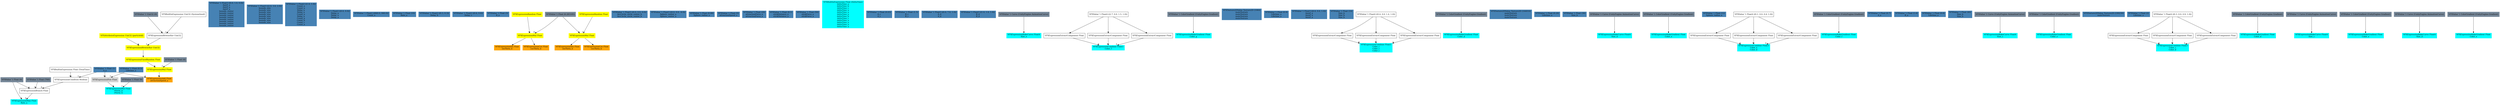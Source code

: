 digraph G {
node0 [shape="box" color="cyan" style="filled" label="VFXExpressionMax Float
Rate_a"]
node1 [shape="box" label="VFXExpressionBranch Float"]
node2 [shape="box" label="VFXExpressionCondition Boolean"]
node3 [shape="box" label="VFXBuiltInExpression Float (TotalTime)"]
node4 [shape="box" color="steelblue" style="filled" label="VFXValue`1 Float (1)
A_a"]
node5 [shape="box" color="lightslategray" style="filled" label="VFXValue`1 Float (760)"]
node6 [shape="box" color="lightslategray" style="filled" label="VFXValue`1 Float (0)"]
node7 [shape="box" color="steelblue" style="filled" label="VFXValue`1 Float3 ((0.0, 1.0, 0.0))
AxisY_a
AxisY_a
AxisY_a
bounds_center
bounds_center
bounds_center
bounds_center
bounds_center
bounds_center
bounds_center
bounds_center"]
node8 [shape="box" color="steelblue" style="filled" label="VFXValue`1 Float3 ((2.0, 3.0, 2.0))
bounds_size
bounds_size
bounds_size
bounds_size
bounds_size
bounds_size
bounds_size
bounds_size"]
node9 [shape="box" color="steelblue" style="filled" label="VFXValue`1 Float2 ((1.0, 1.0))
Count_a
Count_a
Delay_a
Delay_a
Count_a
Delay_a
Count_a
Count_b
Count_c
Count_a"]
node10 [shape="box" color="steelblue" style="filled" label="VFXValue`1 Float2 ((0.0, 0.0))
Delay_a
Delay_a
Delay_a"]
node11 [shape="box" color="steelblue" style="filled" label="VFXValue`1 Float2 ((840.0, 840.0))
Count_a"]
node12 [shape="box" color="steelblue" style="filled" label="VFXValue`1 Float (10)
Rate_a"]
node13 [shape="box" color="steelblue" style="filled" label="VFXValue`1 Float2 ((0.3, 0.3))
Delay_b"]
node14 [shape="box" color="steelblue" style="filled" label="VFXValue`1 Float2 ((0.6, 0.6))
Delay_c"]
node15 [shape="box" color="steelblue" style="filled" label="VFXValue`1 Float (3)
B_a"]
node16 [shape="box" color="cyan" style="filled" label="VFXExpressionMul Float
rNorm_b
rNorm_b"]
node17 [shape="box" color="lightgray" style="filled" label="VFXExpressionPow Float"]
node18 [shape="box" color="steelblue" style="filled" label="VFXValue`1 Float (0.5)
Lifetime_a"]
node19 [shape="box" color="lightslategray" style="filled" label="VFXValue`1 Float (9)"]
node20 [shape="box" color="orange" style="filled" label="VFXExpressionSin Float
sinTheta_b"]
node21 [shape="box" color="yellow" style="filled" label="VFXExpressionMul Float"]
node22 [shape="box" color="lightslategray" style="filled" label="VFXValue`1 Float (6.283185)"]
node23 [shape="box" color="yellow" style="filled" label="VFXExpressionRandom Float"]
node24 [shape="box" color="orange" style="filled" label="VFXExpressionCos Float
cosTheta_b"]
node25 [shape="box" color="steelblue" style="filled" label="VFXValue`1 Float3 ((0.0, 0.0, 0.0))
ArcCircle_circle_center_b
ArcCircle_circle_center_b"]
node26 [shape="box" color="steelblue" style="filled" label="VFXValue`1 Float3 ((0.0, 0.0, -4.0))
Sphere_center_a
Sphere_center_a"]
node27 [shape="box" color="steelblue" style="filled" label="VFXValue`1 Float (0.08)
Sphere_radius_a"]
node28 [shape="box" color="steelblue" style="filled" label="VFXValue`1 Float (5)
attractionSpeed_a"]
node29 [shape="box" color="steelblue" style="filled" label="VFXValue`1 Float (20)
attractionForce_a
attractionForce_a"]
node30 [shape="box" color="steelblue" style="filled" label="VFXValue`1 Float (0.1)
stickDistance_a
stickDistance_a"]
node31 [shape="box" color="steelblue" style="filled" label="VFXValue`1 Float (50)
stickForce_a
stickForce_a"]
node32 [shape="box" color="cyan" style="filled" label="VFXBuiltInExpression Float (DeltaTime)
deltaTime_a
deltaTime_b
deltaTime_c
deltaTime_a
deltaTime_a
deltaTime_a
deltaTime_b
deltaTime_c
deltaTime_a
deltaTime_a
deltaTime_a
deltaTime_a"]
node33 [shape="box" color="steelblue" style="filled" label="VFXValue`1 Float (0.03)
A_c
A_c"]
node34 [shape="box" color="steelblue" style="filled" label="VFXValue`1 Float (1.5)
B_c
B_c"]
node35 [shape="box" color="steelblue" style="filled" label="VFXValue`1 Float3 ((0.0, 7.0, 1.0))
A_d
A_d"]
node36 [shape="box" color="steelblue" style="filled" label="VFXValue`1 Float3 ((1.0, 1.0, 1.0))
B_d
B_d"]
node37 [shape="box" color="cyan" style="filled" label="VFXExpressionBakeCurve Float4
Size_e"]
node38 [shape="box" color="lightslategray" style="filled" label="VFXValue`1 Curve (UnityEngine.AnimationCurve)"]
node39 [shape="box" color="cyan" style="filled" label="VFXExpressionCombine Float3
Color_f"]
node40 [shape="box" label="VFXExpressionExtractComponent Float"]
node41 [shape="box" label="VFXValue`1 Float4 ((2.7, 0.0, 1.5, 1.0))"]
node42 [shape="box" label="VFXExpressionExtractComponent Float"]
node43 [shape="box" label="VFXExpressionExtractComponent Float"]
node44 [shape="box" color="cyan" style="filled" label="VFXExpressionBakeGradient Float
Color_g"]
node45 [shape="box" color="lightslategray" style="filled" label="VFXValue`1 ColorGradient (UnityEngine.Gradient)"]
node46 [shape="box" color="steelblue" style="filled" label="VFXTexture2DValue Texture2D (1064)
mainTexture
mainTexture
mainTexture
mainTexture"]
node47 [shape="box" color="steelblue" style="filled" label="VFXValue`1 Float (0.9)
Lifetime_a
Lifetime_a"]
node48 [shape="box" color="steelblue" style="filled" label="VFXValue`1 Float3 ((0.0, 0.0, 1.0))
AxisZ_a
AxisZ_a
AxisZ_a"]
node49 [shape="box" color="steelblue" style="filled" label="VFXValue`1 Float (14)
Size_b
Size_b
Size_b"]
node50 [shape="box" color="cyan" style="filled" label="VFXExpressionCombine Float3
Color_c
Color_c
Color_c"]
node51 [shape="box" label="VFXExpressionExtractComponent Float"]
node52 [shape="box" label="VFXValue`1 Float4 ((0.4, 0.0, 1.4, 1.0))"]
node53 [shape="box" label="VFXExpressionExtractComponent Float"]
node54 [shape="box" label="VFXExpressionExtractComponent Float"]
node55 [shape="box" color="cyan" style="filled" label="VFXExpressionBakeGradient Float
Color_d"]
node56 [shape="box" color="lightslategray" style="filled" label="VFXValue`1 ColorGradient (UnityEngine.Gradient)"]
node57 [shape="box" color="steelblue" style="filled" label="VFXTexture2DValue Texture2D (164016)
mainTexture
mainTexture
mainTexture"]
node58 [shape="box" color="steelblue" style="filled" label="VFXValue`1 Float (0.24)
Lifetime_a"]
node59 [shape="box" color="steelblue" style="filled" label="VFXValue`1 Float (30)
Size_b"]
node60 [shape="box" color="cyan" style="filled" label="VFXExpressionBakeCurve Float4
Size_d"]
node61 [shape="box" color="lightslategray" style="filled" label="VFXValue`1 Curve (UnityEngine.AnimationCurve)"]
node62 [shape="box" color="cyan" style="filled" label="VFXExpressionBakeGradient Float
Color_e"]
node63 [shape="box" color="lightslategray" style="filled" label="VFXValue`1 ColorGradient (UnityEngine.Gradient)"]
node64 [shape="box" color="steelblue" style="filled" label="VFXValue`1 Float (12)
Sphere_radius_a"]
node65 [shape="box" color="orange" style="filled" label="VFXExpressionAdd Float
attractionSpeed_a"]
node66 [shape="box" color="yellow" style="filled" label="VFXExpressionMul Float"]
node67 [shape="box" color="yellow" style="filled" label="VFXExpressionFixedRandom Float"]
node68 [shape="box" color="yellow" style="filled" label="VFXExpressionBitwiseXor Uint32"]
node69 [shape="box" color="yellow" style="filled" label="VFXAttributeExpression Uint32 (particleId)"]
node70 [shape="box" label="VFXExpressionBitwiseXor Uint32"]
node71 [shape="box" color="lightslategray" style="filled" label="VFXValue`1 Uint32 (0)"]
node72 [shape="box" label="VFXBuiltInExpression Uint32 (SystemSeed)"]
node73 [shape="box" color="lightslategray" style="filled" label="VFXValue`1 Float (4)"]
node74 [shape="box" color="cyan" style="filled" label="VFXExpressionCombine Float3
Color_e
Color_d"]
node75 [shape="box" label="VFXExpressionExtractComponent Float"]
node76 [shape="box" label="VFXValue`1 Float4 ((0.1, 0.0, 0.4, 1.0))"]
node77 [shape="box" label="VFXExpressionExtractComponent Float"]
node78 [shape="box" label="VFXExpressionExtractComponent Float"]
node79 [shape="box" color="cyan" style="filled" label="VFXExpressionBakeGradient Float
Color_f"]
node80 [shape="box" color="lightslategray" style="filled" label="VFXValue`1 ColorGradient (UnityEngine.Gradient)"]
node81 [shape="box" color="steelblue" style="filled" label="VFXValue`1 Float (0.7)
A_a"]
node82 [shape="box" color="steelblue" style="filled" label="VFXValue`1 Float (1.6)
B_a"]
node83 [shape="box" color="orange" style="filled" label="VFXExpressionSin Float
sinTheta_b"]
node84 [shape="box" color="yellow" style="filled" label="VFXExpressionMul Float"]
node85 [shape="box" color="yellow" style="filled" label="VFXExpressionRandom Float"]
node86 [shape="box" color="orange" style="filled" label="VFXExpressionCos Float
cosTheta_b"]
node87 [shape="box" color="steelblue" style="filled" label="VFXValue`1 Float (0.6)
Lifetime_a"]
node88 [shape="box" color="steelblue" style="filled" label="VFXValue`1 Float (40)
Size_b
Size_b"]
node89 [shape="box" color="cyan" style="filled" label="VFXExpressionBakeCurve Float4
Size_c"]
node90 [shape="box" color="lightslategray" style="filled" label="VFXValue`1 Curve (UnityEngine.AnimationCurve)"]
node91 [shape="box" color="cyan" style="filled" label="VFXExpressionBakeGradient Float
Color_e"]
node92 [shape="box" color="lightslategray" style="filled" label="VFXValue`1 ColorGradient (UnityEngine.Gradient)"]
node93 [shape="box" color="steelblue" style="filled" label="VFXTexture2DValue Texture2D (190230)
mainTexture"]
node94 [shape="box" color="steelblue" style="filled" label="VFXValue`1 Float (2)
Lifetime_a"]
node95 [shape="box" color="cyan" style="filled" label="VFXExpressionCombine Float3
Color_c
Color_d"]
node96 [shape="box" label="VFXExpressionExtractComponent Float"]
node97 [shape="box" label="VFXValue`1 Float4 ((0.3, 0.0, 0.9, 1.0))"]
node98 [shape="box" label="VFXExpressionExtractComponent Float"]
node99 [shape="box" label="VFXExpressionExtractComponent Float"]
node100 [shape="box" color="cyan" style="filled" label="VFXExpressionBakeGradient Float
Color_d"]
node101 [shape="box" color="lightslategray" style="filled" label="VFXValue`1 ColorGradient (UnityEngine.Gradient)"]
node102 [shape="box" color="cyan" style="filled" label="VFXExpressionBakeCurve Float4
Size_c"]
node103 [shape="box" color="lightslategray" style="filled" label="VFXValue`1 Curve (UnityEngine.AnimationCurve)"]
node104 [shape="box" color="cyan" style="filled" label="VFXExpressionBakeGradient Float
Color_e"]
node105 [shape="box" color="lightslategray" style="filled" label="VFXValue`1 ColorGradient (UnityEngine.Gradient)"]
node106 [shape="box" color="cyan" style="filled" label="VFXExpressionBakeCurve Float4
Size_d"]
node107 [shape="box" color="lightslategray" style="filled" label="VFXValue`1 Curve (UnityEngine.AnimationCurve)"]
node108 [shape="box" color="cyan" style="filled" label="VFXExpressionBakeGradient Float
Color_e"]
node109 [shape="box" color="lightslategray" style="filled" label="VFXValue`1 ColorGradient (UnityEngine.Gradient)"]
node1 -> node0 [headlabel="0"]
node6 -> node0 [headlabel="1"]
node2 -> node1 [headlabel="0"]
node5 -> node1 [headlabel="1"]
node6 -> node1 [headlabel="2"]
node3 -> node2 [headlabel="0"]
node4 -> node2 [headlabel="1"]
node17 -> node16 [headlabel="0"]
node19 -> node16 [headlabel="1"]
node4 -> node17 [headlabel="0"]
node18 -> node17 [headlabel="1"]
node21 -> node20 
node22 -> node21 [headlabel="0"]
node23 -> node21 [headlabel="1"]
node21 -> node24 
node38 -> node37 
node40 -> node39 [headlabel="0"]
node42 -> node39 [headlabel="1"]
node43 -> node39 [headlabel="2"]
node41 -> node40 
node41 -> node42 
node41 -> node43 
node45 -> node44 
node51 -> node50 [headlabel="0"]
node53 -> node50 [headlabel="1"]
node54 -> node50 [headlabel="2"]
node52 -> node51 
node52 -> node53 
node52 -> node54 
node56 -> node55 
node61 -> node60 
node63 -> node62 
node4 -> node65 [headlabel="0"]
node66 -> node65 [headlabel="1"]
node67 -> node66 [headlabel="0"]
node73 -> node66 [headlabel="1"]
node68 -> node67 
node69 -> node68 [headlabel="0"]
node70 -> node68 [headlabel="1"]
node71 -> node70 [headlabel="0"]
node72 -> node70 [headlabel="1"]
node75 -> node74 [headlabel="0"]
node77 -> node74 [headlabel="1"]
node78 -> node74 [headlabel="2"]
node76 -> node75 
node76 -> node77 
node76 -> node78 
node80 -> node79 
node84 -> node83 
node22 -> node84 [headlabel="0"]
node85 -> node84 [headlabel="1"]
node84 -> node86 
node90 -> node89 
node92 -> node91 
node96 -> node95 [headlabel="0"]
node98 -> node95 [headlabel="1"]
node99 -> node95 [headlabel="2"]
node97 -> node96 
node97 -> node98 
node97 -> node99 
node101 -> node100 
node103 -> node102 
node105 -> node104 
node107 -> node106 
node109 -> node108 
}
